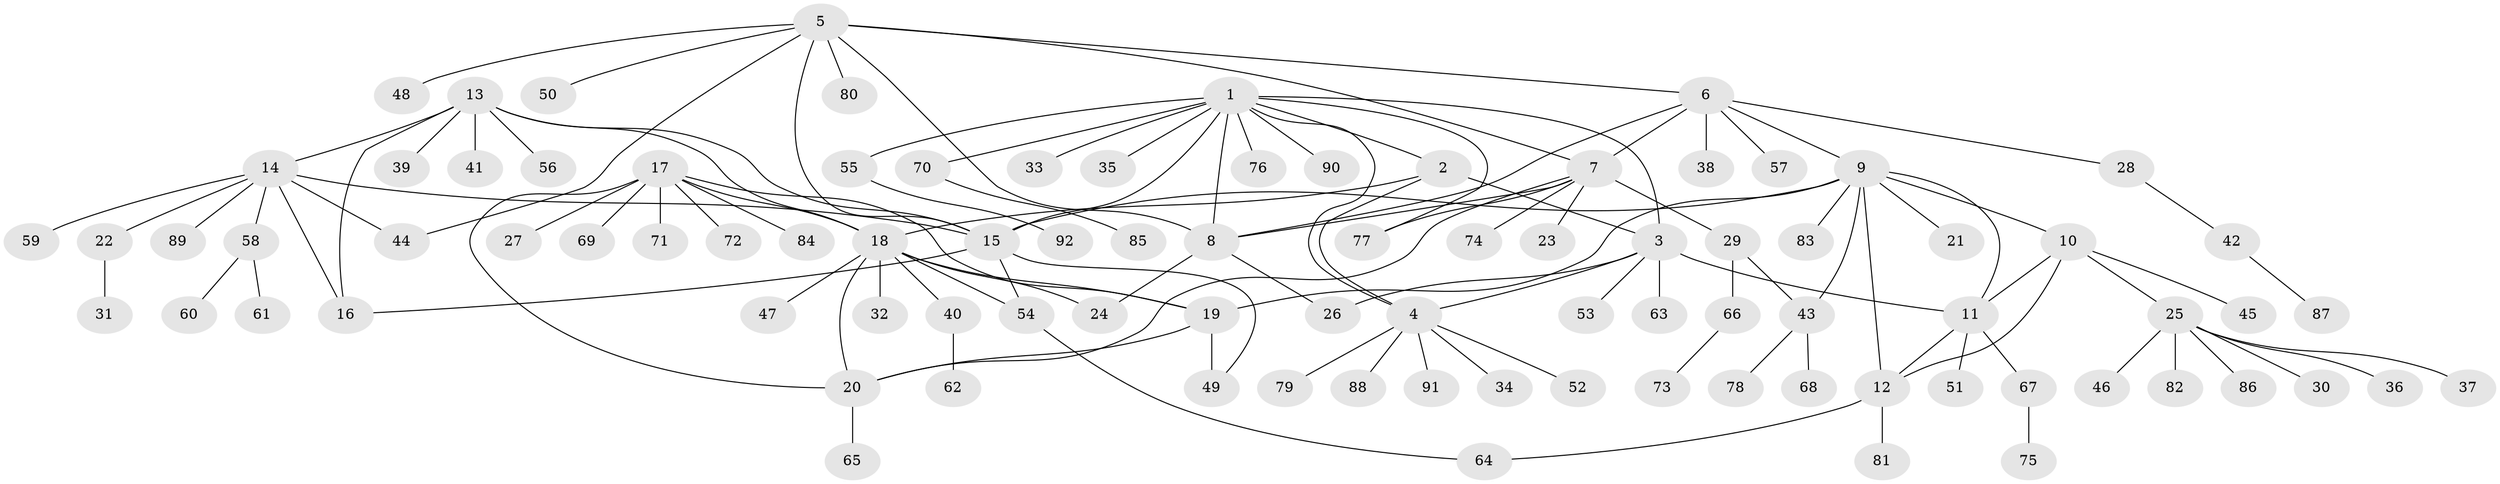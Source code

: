 // coarse degree distribution, {6: 0.05555555555555555, 5: 0.05555555555555555, 4: 0.05555555555555555, 1: 0.7222222222222222, 2: 0.05555555555555555, 8: 0.027777777777777776, 16: 0.027777777777777776}
// Generated by graph-tools (version 1.1) at 2025/58/03/04/25 21:58:12]
// undirected, 92 vertices, 120 edges
graph export_dot {
graph [start="1"]
  node [color=gray90,style=filled];
  1;
  2;
  3;
  4;
  5;
  6;
  7;
  8;
  9;
  10;
  11;
  12;
  13;
  14;
  15;
  16;
  17;
  18;
  19;
  20;
  21;
  22;
  23;
  24;
  25;
  26;
  27;
  28;
  29;
  30;
  31;
  32;
  33;
  34;
  35;
  36;
  37;
  38;
  39;
  40;
  41;
  42;
  43;
  44;
  45;
  46;
  47;
  48;
  49;
  50;
  51;
  52;
  53;
  54;
  55;
  56;
  57;
  58;
  59;
  60;
  61;
  62;
  63;
  64;
  65;
  66;
  67;
  68;
  69;
  70;
  71;
  72;
  73;
  74;
  75;
  76;
  77;
  78;
  79;
  80;
  81;
  82;
  83;
  84;
  85;
  86;
  87;
  88;
  89;
  90;
  91;
  92;
  1 -- 2;
  1 -- 3;
  1 -- 4;
  1 -- 8;
  1 -- 15;
  1 -- 33;
  1 -- 35;
  1 -- 55;
  1 -- 70;
  1 -- 76;
  1 -- 77;
  1 -- 90;
  2 -- 3;
  2 -- 4;
  2 -- 18;
  3 -- 4;
  3 -- 11;
  3 -- 26;
  3 -- 53;
  3 -- 63;
  4 -- 34;
  4 -- 52;
  4 -- 79;
  4 -- 88;
  4 -- 91;
  5 -- 6;
  5 -- 7;
  5 -- 8;
  5 -- 15;
  5 -- 44;
  5 -- 48;
  5 -- 50;
  5 -- 80;
  6 -- 7;
  6 -- 8;
  6 -- 9;
  6 -- 28;
  6 -- 38;
  6 -- 57;
  7 -- 8;
  7 -- 20;
  7 -- 23;
  7 -- 29;
  7 -- 74;
  7 -- 77;
  8 -- 24;
  8 -- 26;
  9 -- 10;
  9 -- 11;
  9 -- 12;
  9 -- 15;
  9 -- 19;
  9 -- 21;
  9 -- 43;
  9 -- 83;
  10 -- 11;
  10 -- 12;
  10 -- 25;
  10 -- 45;
  11 -- 12;
  11 -- 51;
  11 -- 67;
  12 -- 64;
  12 -- 81;
  13 -- 14;
  13 -- 15;
  13 -- 16;
  13 -- 18;
  13 -- 39;
  13 -- 41;
  13 -- 56;
  14 -- 15;
  14 -- 16;
  14 -- 22;
  14 -- 44;
  14 -- 58;
  14 -- 59;
  14 -- 89;
  15 -- 16;
  15 -- 49;
  15 -- 54;
  17 -- 18;
  17 -- 19;
  17 -- 20;
  17 -- 27;
  17 -- 69;
  17 -- 71;
  17 -- 72;
  17 -- 84;
  18 -- 19;
  18 -- 20;
  18 -- 24;
  18 -- 32;
  18 -- 40;
  18 -- 47;
  18 -- 54;
  19 -- 20;
  19 -- 49;
  20 -- 65;
  22 -- 31;
  25 -- 30;
  25 -- 36;
  25 -- 37;
  25 -- 46;
  25 -- 82;
  25 -- 86;
  28 -- 42;
  29 -- 43;
  29 -- 66;
  40 -- 62;
  42 -- 87;
  43 -- 68;
  43 -- 78;
  54 -- 64;
  55 -- 92;
  58 -- 60;
  58 -- 61;
  66 -- 73;
  67 -- 75;
  70 -- 85;
}
